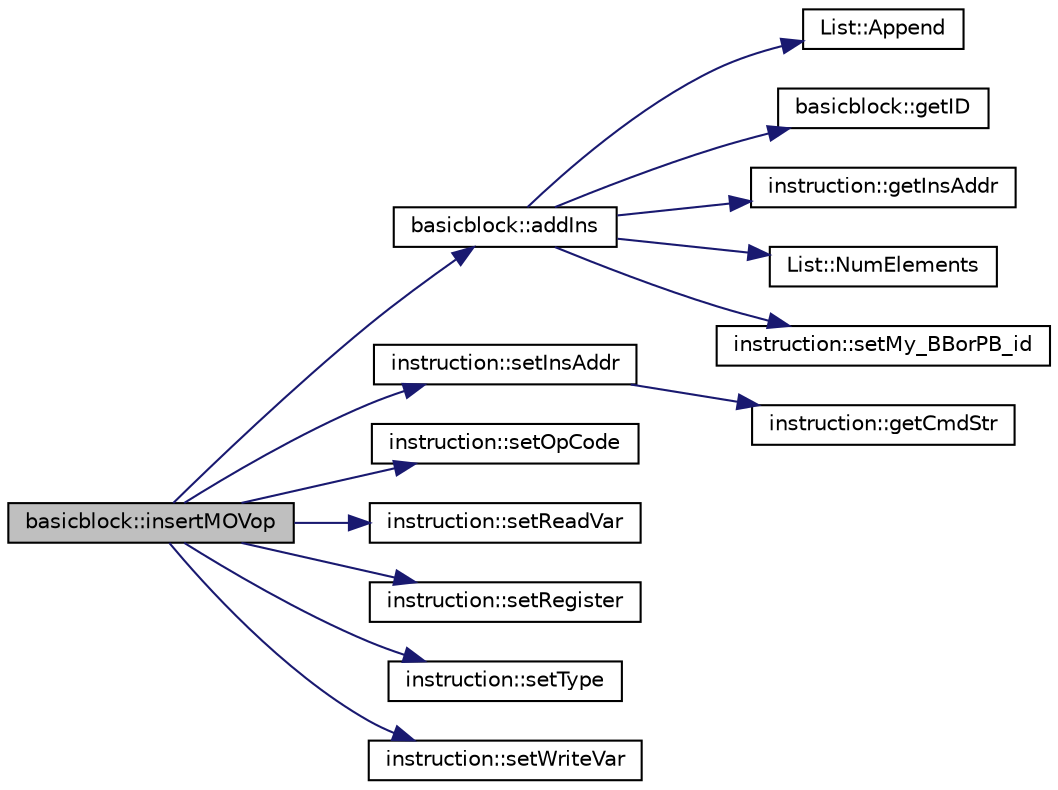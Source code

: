 digraph G
{
  edge [fontname="Helvetica",fontsize="10",labelfontname="Helvetica",labelfontsize="10"];
  node [fontname="Helvetica",fontsize="10",shape=record];
  rankdir=LR;
  Node1 [label="basicblock::insertMOVop",height=0.2,width=0.4,color="black", fillcolor="grey75", style="filled" fontcolor="black"];
  Node1 -> Node2 [color="midnightblue",fontsize="10",style="solid",fontname="Helvetica"];
  Node2 [label="basicblock::addIns",height=0.2,width=0.4,color="black", fillcolor="white", style="filled",URL="$classbasicblock.html#a17a204547c41f4ba744ac49b1f375477"];
  Node2 -> Node3 [color="midnightblue",fontsize="10",style="solid",fontname="Helvetica"];
  Node3 [label="List::Append",height=0.2,width=0.4,color="black", fillcolor="white", style="filled",URL="$classList.html#a473190098e38206d0125b0737245e613"];
  Node2 -> Node4 [color="midnightblue",fontsize="10",style="solid",fontname="Helvetica"];
  Node4 [label="basicblock::getID",height=0.2,width=0.4,color="black", fillcolor="white", style="filled",URL="$classbasicblock.html#aff434c369968fe5fb3151d8ec00665b4"];
  Node2 -> Node5 [color="midnightblue",fontsize="10",style="solid",fontname="Helvetica"];
  Node5 [label="instruction::getInsAddr",height=0.2,width=0.4,color="black", fillcolor="white", style="filled",URL="$classinstruction.html#ac1fabe854c85726785052c7a5ebf6d39"];
  Node2 -> Node6 [color="midnightblue",fontsize="10",style="solid",fontname="Helvetica"];
  Node6 [label="List::NumElements",height=0.2,width=0.4,color="black", fillcolor="white", style="filled",URL="$classList.html#ac2e9d50f703b01bf643fa6ce50837c26"];
  Node2 -> Node7 [color="midnightblue",fontsize="10",style="solid",fontname="Helvetica"];
  Node7 [label="instruction::setMy_BBorPB_id",height=0.2,width=0.4,color="black", fillcolor="white", style="filled",URL="$classinstruction.html#af78c579e9c3b74dfc72c5bbfb573deab"];
  Node1 -> Node8 [color="midnightblue",fontsize="10",style="solid",fontname="Helvetica"];
  Node8 [label="instruction::setInsAddr",height=0.2,width=0.4,color="black", fillcolor="white", style="filled",URL="$classinstruction.html#ac39145295a94852d0a3efe8c8247473d"];
  Node8 -> Node9 [color="midnightblue",fontsize="10",style="solid",fontname="Helvetica"];
  Node9 [label="instruction::getCmdStr",height=0.2,width=0.4,color="black", fillcolor="white", style="filled",URL="$classinstruction.html#a95d2dc965b2b6bb037d31af748b98d30"];
  Node1 -> Node10 [color="midnightblue",fontsize="10",style="solid",fontname="Helvetica"];
  Node10 [label="instruction::setOpCode",height=0.2,width=0.4,color="black", fillcolor="white", style="filled",URL="$classinstruction.html#a7a4adbec8d2e9a2cb6090168530e336c"];
  Node1 -> Node11 [color="midnightblue",fontsize="10",style="solid",fontname="Helvetica"];
  Node11 [label="instruction::setReadVar",height=0.2,width=0.4,color="black", fillcolor="white", style="filled",URL="$classinstruction.html#a093ff19f17baaf84d4539ea395468265"];
  Node1 -> Node12 [color="midnightblue",fontsize="10",style="solid",fontname="Helvetica"];
  Node12 [label="instruction::setRegister",height=0.2,width=0.4,color="black", fillcolor="white", style="filled",URL="$classinstruction.html#a456de8aa26ff79d2b7cd203f7c59f2cb"];
  Node1 -> Node13 [color="midnightblue",fontsize="10",style="solid",fontname="Helvetica"];
  Node13 [label="instruction::setType",height=0.2,width=0.4,color="black", fillcolor="white", style="filled",URL="$classinstruction.html#ad9c7d979b5f4b00189973e47caa3411f"];
  Node1 -> Node14 [color="midnightblue",fontsize="10",style="solid",fontname="Helvetica"];
  Node14 [label="instruction::setWriteVar",height=0.2,width=0.4,color="black", fillcolor="white", style="filled",URL="$classinstruction.html#a67c584522eaa68d46a495170ce8a3bbd"];
}
